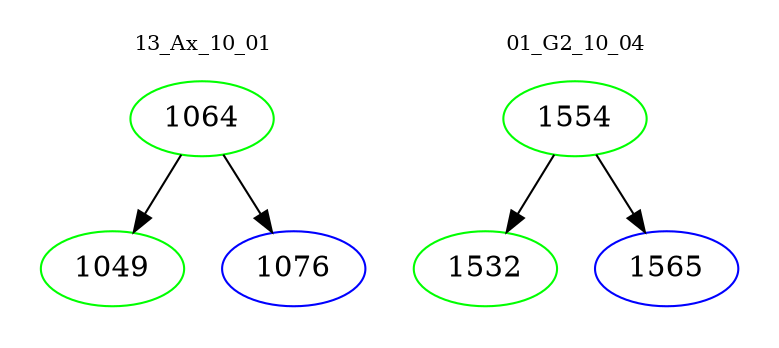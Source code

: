 digraph{
subgraph cluster_0 {
color = white
label = "13_Ax_10_01";
fontsize=10;
T0_1064 [label="1064", color="green"]
T0_1064 -> T0_1049 [color="black"]
T0_1049 [label="1049", color="green"]
T0_1064 -> T0_1076 [color="black"]
T0_1076 [label="1076", color="blue"]
}
subgraph cluster_1 {
color = white
label = "01_G2_10_04";
fontsize=10;
T1_1554 [label="1554", color="green"]
T1_1554 -> T1_1532 [color="black"]
T1_1532 [label="1532", color="green"]
T1_1554 -> T1_1565 [color="black"]
T1_1565 [label="1565", color="blue"]
}
}
